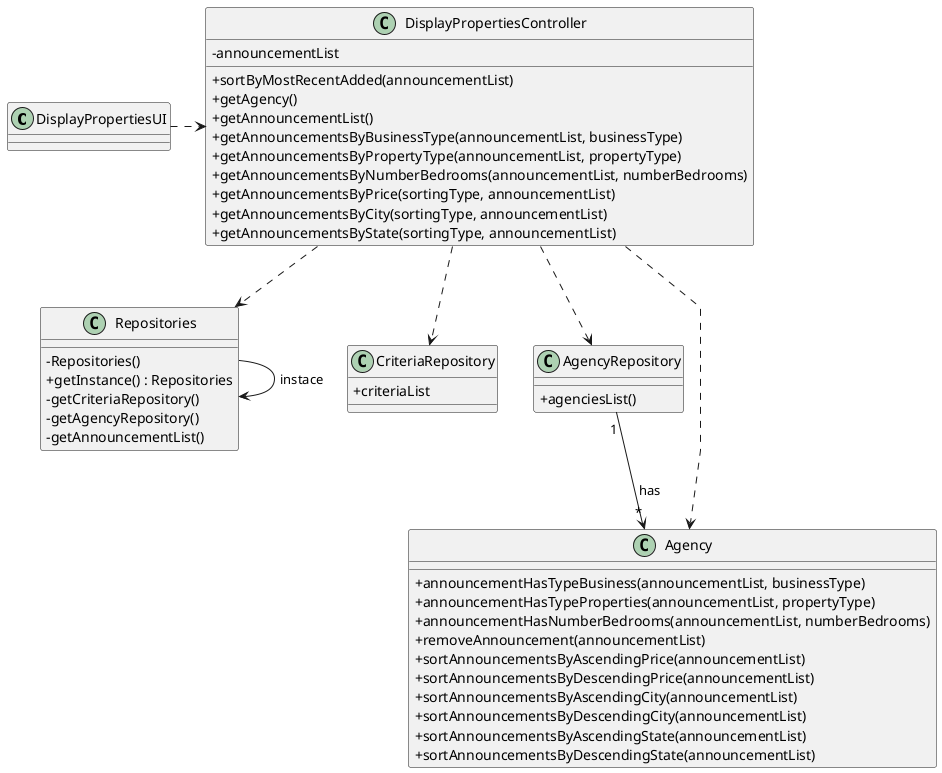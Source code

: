 @startuml
'skinparam monochrome true
skinparam packageStyle rectangle
skinparam shadowing false
skinparam linetype polyline
'skinparam linetype orto

skinparam classAttributeIconSize 0

class DisplayPropertiesUI {
}

class DisplayPropertiesController {
-announcementList

+sortByMostRecentAdded(announcementList)
+getAgency()
+getAnnouncementList()
+getAnnouncementsByBusinessType(announcementList, businessType)
+getAnnouncementsByPropertyType(announcementList, propertyType)
+getAnnouncementsByNumberBedrooms(announcementList, numberBedrooms)
+getAnnouncementsByPrice(sortingType, announcementList)
+getAnnouncementsByCity(sortingType, announcementList)
+getAnnouncementsByState(sortingType, announcementList)
}

class Repositories {
    - Repositories()
    + getInstance() : Repositories
    - getCriteriaRepository()
    - getAgencyRepository()
    - getAnnouncementList()

}

class CriteriaRepository {
+criteriaList
}

class AgencyRepository{
+agenciesList()

}

class Agency{
+announcementHasTypeBusiness(announcementList, businessType)
+announcementHasTypeProperties(announcementList, propertyType)
+announcementHasNumberBedrooms(announcementList, numberBedrooms)
+removeAnnouncement(announcementList)
+sortAnnouncementsByAscendingPrice(announcementList)
+sortAnnouncementsByDescendingPrice(announcementList)
+sortAnnouncementsByAscendingCity(announcementList)
+sortAnnouncementsByDescendingCity(announcementList)
+sortAnnouncementsByAscendingState(announcementList)
+sortAnnouncementsByDescendingState(announcementList)
}


DisplayPropertiesUI .> DisplayPropertiesController
DisplayPropertiesController ..> Repositories
DisplayPropertiesController ..> CriteriaRepository
DisplayPropertiesController ..> AgencyRepository
DisplayPropertiesController ..> Agency

Repositories -> Repositories : instace
AgencyRepository "1" --> "*" Agency : has






@enduml